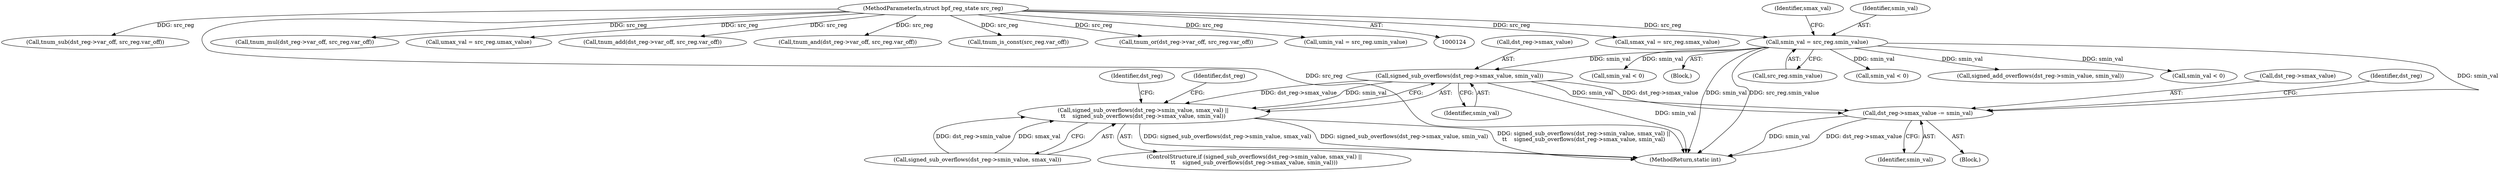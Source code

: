 digraph "0_linux_4374f256ce8182019353c0c639bb8d0695b4c941@pointer" {
"1000291" [label="(Call,signed_sub_overflows(dst_reg->smax_value, smin_val))"];
"1000161" [label="(Call,smin_val = src_reg.smin_value)"];
"1000128" [label="(MethodParameterIn,struct bpf_reg_state src_reg)"];
"1000285" [label="(Call,signed_sub_overflows(dst_reg->smin_value, smax_val) ||\n\t\t    signed_sub_overflows(dst_reg->smax_value, smin_val))"];
"1000314" [label="(Call,dst_reg->smax_value -= smin_val)"];
"1000166" [label="(Call,smax_val = src_reg.smax_value)"];
"1000374" [label="(Call,smin_val < 0)"];
"1000129" [label="(Block,)"];
"1000128" [label="(MethodParameterIn,struct bpf_reg_state src_reg)"];
"1000295" [label="(Identifier,smin_val)"];
"1000352" [label="(Call,tnum_sub(dst_reg->var_off, src_reg.var_off))"];
"1000163" [label="(Call,src_reg.smin_value)"];
"1000311" [label="(Identifier,dst_reg)"];
"1000161" [label="(Call,smin_val = src_reg.smin_value)"];
"1000599" [label="(Call,smin_val < 0)"];
"1000365" [label="(Call,tnum_mul(dst_reg->var_off, src_reg.var_off))"];
"1000162" [label="(Identifier,smin_val)"];
"1000315" [label="(Call,dst_reg->smax_value)"];
"1000176" [label="(Call,umax_val = src_reg.umax_value)"];
"1000199" [label="(Call,signed_add_overflows(dst_reg->smin_value, smin_val))"];
"1000286" [label="(Call,signed_sub_overflows(dst_reg->smin_value, smax_val))"];
"1000291" [label="(Call,signed_sub_overflows(dst_reg->smax_value, smin_val))"];
"1000292" [label="(Call,dst_reg->smax_value)"];
"1000275" [label="(Call,tnum_add(dst_reg->var_off, src_reg.var_off))"];
"1000314" [label="(Call,dst_reg->smax_value -= smin_val)"];
"1000299" [label="(Identifier,dst_reg)"];
"1000167" [label="(Identifier,smax_val)"];
"1000472" [label="(Call,tnum_and(dst_reg->var_off, src_reg.var_off))"];
"1000322" [label="(Identifier,dst_reg)"];
"1000318" [label="(Identifier,smin_val)"];
"1000504" [label="(Call,smin_val < 0)"];
"1000769" [label="(MethodReturn,static int)"];
"1000284" [label="(ControlStructure,if (signed_sub_overflows(dst_reg->smin_value, smax_val) ||\n\t\t    signed_sub_overflows(dst_reg->smax_value, smin_val)))"];
"1000308" [label="(Block,)"];
"1000183" [label="(Call,tnum_is_const(src_reg.var_off))"];
"1000285" [label="(Call,signed_sub_overflows(dst_reg->smin_value, smax_val) ||\n\t\t    signed_sub_overflows(dst_reg->smax_value, smin_val))"];
"1000561" [label="(Call,tnum_or(dst_reg->var_off, src_reg.var_off))"];
"1000171" [label="(Call,umin_val = src_reg.umin_value)"];
"1000291" -> "1000285"  [label="AST: "];
"1000291" -> "1000295"  [label="CFG: "];
"1000292" -> "1000291"  [label="AST: "];
"1000295" -> "1000291"  [label="AST: "];
"1000285" -> "1000291"  [label="CFG: "];
"1000291" -> "1000769"  [label="DDG: smin_val"];
"1000291" -> "1000285"  [label="DDG: dst_reg->smax_value"];
"1000291" -> "1000285"  [label="DDG: smin_val"];
"1000161" -> "1000291"  [label="DDG: smin_val"];
"1000291" -> "1000314"  [label="DDG: smin_val"];
"1000291" -> "1000314"  [label="DDG: dst_reg->smax_value"];
"1000161" -> "1000129"  [label="AST: "];
"1000161" -> "1000163"  [label="CFG: "];
"1000162" -> "1000161"  [label="AST: "];
"1000163" -> "1000161"  [label="AST: "];
"1000167" -> "1000161"  [label="CFG: "];
"1000161" -> "1000769"  [label="DDG: src_reg.smin_value"];
"1000161" -> "1000769"  [label="DDG: smin_val"];
"1000128" -> "1000161"  [label="DDG: src_reg"];
"1000161" -> "1000199"  [label="DDG: smin_val"];
"1000161" -> "1000314"  [label="DDG: smin_val"];
"1000161" -> "1000374"  [label="DDG: smin_val"];
"1000161" -> "1000504"  [label="DDG: smin_val"];
"1000161" -> "1000599"  [label="DDG: smin_val"];
"1000128" -> "1000124"  [label="AST: "];
"1000128" -> "1000769"  [label="DDG: src_reg"];
"1000128" -> "1000166"  [label="DDG: src_reg"];
"1000128" -> "1000171"  [label="DDG: src_reg"];
"1000128" -> "1000176"  [label="DDG: src_reg"];
"1000128" -> "1000183"  [label="DDG: src_reg"];
"1000128" -> "1000275"  [label="DDG: src_reg"];
"1000128" -> "1000352"  [label="DDG: src_reg"];
"1000128" -> "1000365"  [label="DDG: src_reg"];
"1000128" -> "1000472"  [label="DDG: src_reg"];
"1000128" -> "1000561"  [label="DDG: src_reg"];
"1000285" -> "1000284"  [label="AST: "];
"1000285" -> "1000286"  [label="CFG: "];
"1000286" -> "1000285"  [label="AST: "];
"1000299" -> "1000285"  [label="CFG: "];
"1000311" -> "1000285"  [label="CFG: "];
"1000285" -> "1000769"  [label="DDG: signed_sub_overflows(dst_reg->smin_value, smax_val)"];
"1000285" -> "1000769"  [label="DDG: signed_sub_overflows(dst_reg->smax_value, smin_val)"];
"1000285" -> "1000769"  [label="DDG: signed_sub_overflows(dst_reg->smin_value, smax_val) ||\n\t\t    signed_sub_overflows(dst_reg->smax_value, smin_val)"];
"1000286" -> "1000285"  [label="DDG: dst_reg->smin_value"];
"1000286" -> "1000285"  [label="DDG: smax_val"];
"1000314" -> "1000308"  [label="AST: "];
"1000314" -> "1000318"  [label="CFG: "];
"1000315" -> "1000314"  [label="AST: "];
"1000318" -> "1000314"  [label="AST: "];
"1000322" -> "1000314"  [label="CFG: "];
"1000314" -> "1000769"  [label="DDG: dst_reg->smax_value"];
"1000314" -> "1000769"  [label="DDG: smin_val"];
}
